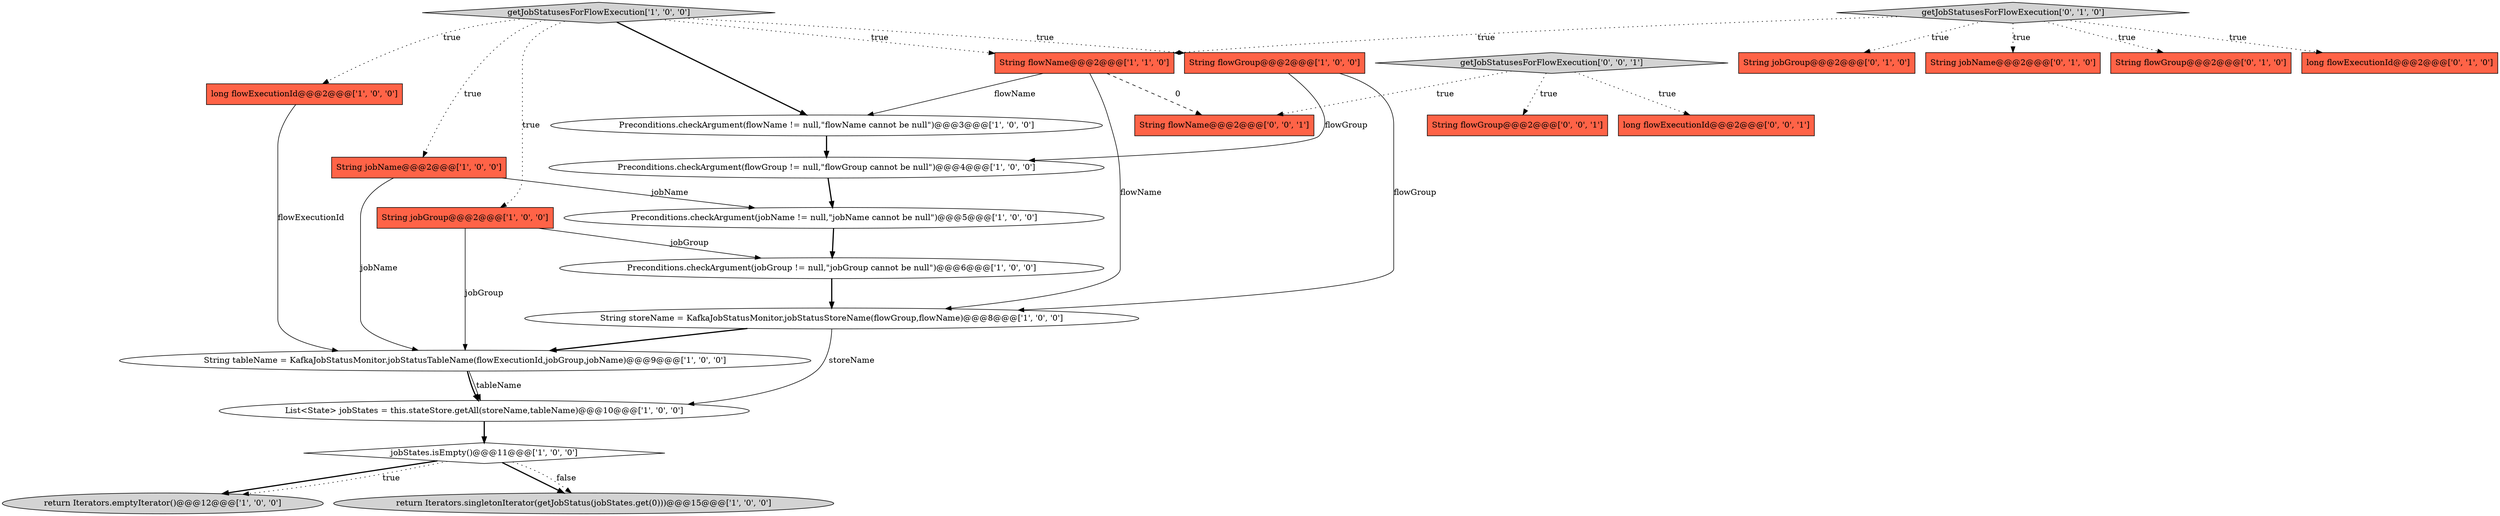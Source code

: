 digraph {
10 [style = filled, label = "String flowGroup@@@2@@@['1', '0', '0']", fillcolor = tomato, shape = box image = "AAA0AAABBB1BBB"];
9 [style = filled, label = "long flowExecutionId@@@2@@@['1', '0', '0']", fillcolor = tomato, shape = box image = "AAA0AAABBB1BBB"];
4 [style = filled, label = "jobStates.isEmpty()@@@11@@@['1', '0', '0']", fillcolor = white, shape = diamond image = "AAA0AAABBB1BBB"];
21 [style = filled, label = "String flowGroup@@@2@@@['0', '0', '1']", fillcolor = tomato, shape = box image = "AAA0AAABBB3BBB"];
7 [style = filled, label = "return Iterators.emptyIterator()@@@12@@@['1', '0', '0']", fillcolor = lightgray, shape = ellipse image = "AAA0AAABBB1BBB"];
14 [style = filled, label = "String flowName@@@2@@@['1', '1', '0']", fillcolor = tomato, shape = box image = "AAA0AAABBB1BBB"];
3 [style = filled, label = "Preconditions.checkArgument(jobName != null,\"jobName cannot be null\")@@@5@@@['1', '0', '0']", fillcolor = white, shape = ellipse image = "AAA0AAABBB1BBB"];
19 [style = filled, label = "long flowExecutionId@@@2@@@['0', '1', '0']", fillcolor = tomato, shape = box image = "AAA0AAABBB2BBB"];
0 [style = filled, label = "String tableName = KafkaJobStatusMonitor.jobStatusTableName(flowExecutionId,jobGroup,jobName)@@@9@@@['1', '0', '0']", fillcolor = white, shape = ellipse image = "AAA0AAABBB1BBB"];
18 [style = filled, label = "String jobGroup@@@2@@@['0', '1', '0']", fillcolor = tomato, shape = box image = "AAA0AAABBB2BBB"];
8 [style = filled, label = "getJobStatusesForFlowExecution['1', '0', '0']", fillcolor = lightgray, shape = diamond image = "AAA0AAABBB1BBB"];
23 [style = filled, label = "long flowExecutionId@@@2@@@['0', '0', '1']", fillcolor = tomato, shape = box image = "AAA0AAABBB3BBB"];
20 [style = filled, label = "String jobName@@@2@@@['0', '1', '0']", fillcolor = tomato, shape = box image = "AAA0AAABBB2BBB"];
13 [style = filled, label = "String storeName = KafkaJobStatusMonitor.jobStatusStoreName(flowGroup,flowName)@@@8@@@['1', '0', '0']", fillcolor = white, shape = ellipse image = "AAA0AAABBB1BBB"];
11 [style = filled, label = "String jobName@@@2@@@['1', '0', '0']", fillcolor = tomato, shape = box image = "AAA0AAABBB1BBB"];
16 [style = filled, label = "String flowGroup@@@2@@@['0', '1', '0']", fillcolor = tomato, shape = box image = "AAA0AAABBB2BBB"];
12 [style = filled, label = "return Iterators.singletonIterator(getJobStatus(jobStates.get(0)))@@@15@@@['1', '0', '0']", fillcolor = lightgray, shape = ellipse image = "AAA0AAABBB1BBB"];
22 [style = filled, label = "getJobStatusesForFlowExecution['0', '0', '1']", fillcolor = lightgray, shape = diamond image = "AAA0AAABBB3BBB"];
15 [style = filled, label = "List<State> jobStates = this.stateStore.getAll(storeName,tableName)@@@10@@@['1', '0', '0']", fillcolor = white, shape = ellipse image = "AAA0AAABBB1BBB"];
6 [style = filled, label = "String jobGroup@@@2@@@['1', '0', '0']", fillcolor = tomato, shape = box image = "AAA0AAABBB1BBB"];
2 [style = filled, label = "Preconditions.checkArgument(flowGroup != null,\"flowGroup cannot be null\")@@@4@@@['1', '0', '0']", fillcolor = white, shape = ellipse image = "AAA0AAABBB1BBB"];
1 [style = filled, label = "Preconditions.checkArgument(jobGroup != null,\"jobGroup cannot be null\")@@@6@@@['1', '0', '0']", fillcolor = white, shape = ellipse image = "AAA0AAABBB1BBB"];
17 [style = filled, label = "getJobStatusesForFlowExecution['0', '1', '0']", fillcolor = lightgray, shape = diamond image = "AAA0AAABBB2BBB"];
5 [style = filled, label = "Preconditions.checkArgument(flowName != null,\"flowName cannot be null\")@@@3@@@['1', '0', '0']", fillcolor = white, shape = ellipse image = "AAA0AAABBB1BBB"];
24 [style = filled, label = "String flowName@@@2@@@['0', '0', '1']", fillcolor = tomato, shape = box image = "AAA0AAABBB3BBB"];
5->2 [style = bold, label=""];
8->10 [style = dotted, label="true"];
6->0 [style = solid, label="jobGroup"];
17->19 [style = dotted, label="true"];
17->18 [style = dotted, label="true"];
8->11 [style = dotted, label="true"];
22->23 [style = dotted, label="true"];
17->14 [style = dotted, label="true"];
4->7 [style = bold, label=""];
8->5 [style = bold, label=""];
14->5 [style = solid, label="flowName"];
17->16 [style = dotted, label="true"];
13->0 [style = bold, label=""];
0->15 [style = solid, label="tableName"];
4->7 [style = dotted, label="true"];
15->4 [style = bold, label=""];
8->6 [style = dotted, label="true"];
9->0 [style = solid, label="flowExecutionId"];
10->2 [style = solid, label="flowGroup"];
11->3 [style = solid, label="jobName"];
6->1 [style = solid, label="jobGroup"];
3->1 [style = bold, label=""];
11->0 [style = solid, label="jobName"];
2->3 [style = bold, label=""];
0->15 [style = bold, label=""];
14->24 [style = dashed, label="0"];
22->24 [style = dotted, label="true"];
17->20 [style = dotted, label="true"];
4->12 [style = bold, label=""];
13->15 [style = solid, label="storeName"];
8->14 [style = dotted, label="true"];
10->13 [style = solid, label="flowGroup"];
4->12 [style = dotted, label="false"];
22->21 [style = dotted, label="true"];
1->13 [style = bold, label=""];
14->13 [style = solid, label="flowName"];
8->9 [style = dotted, label="true"];
}
